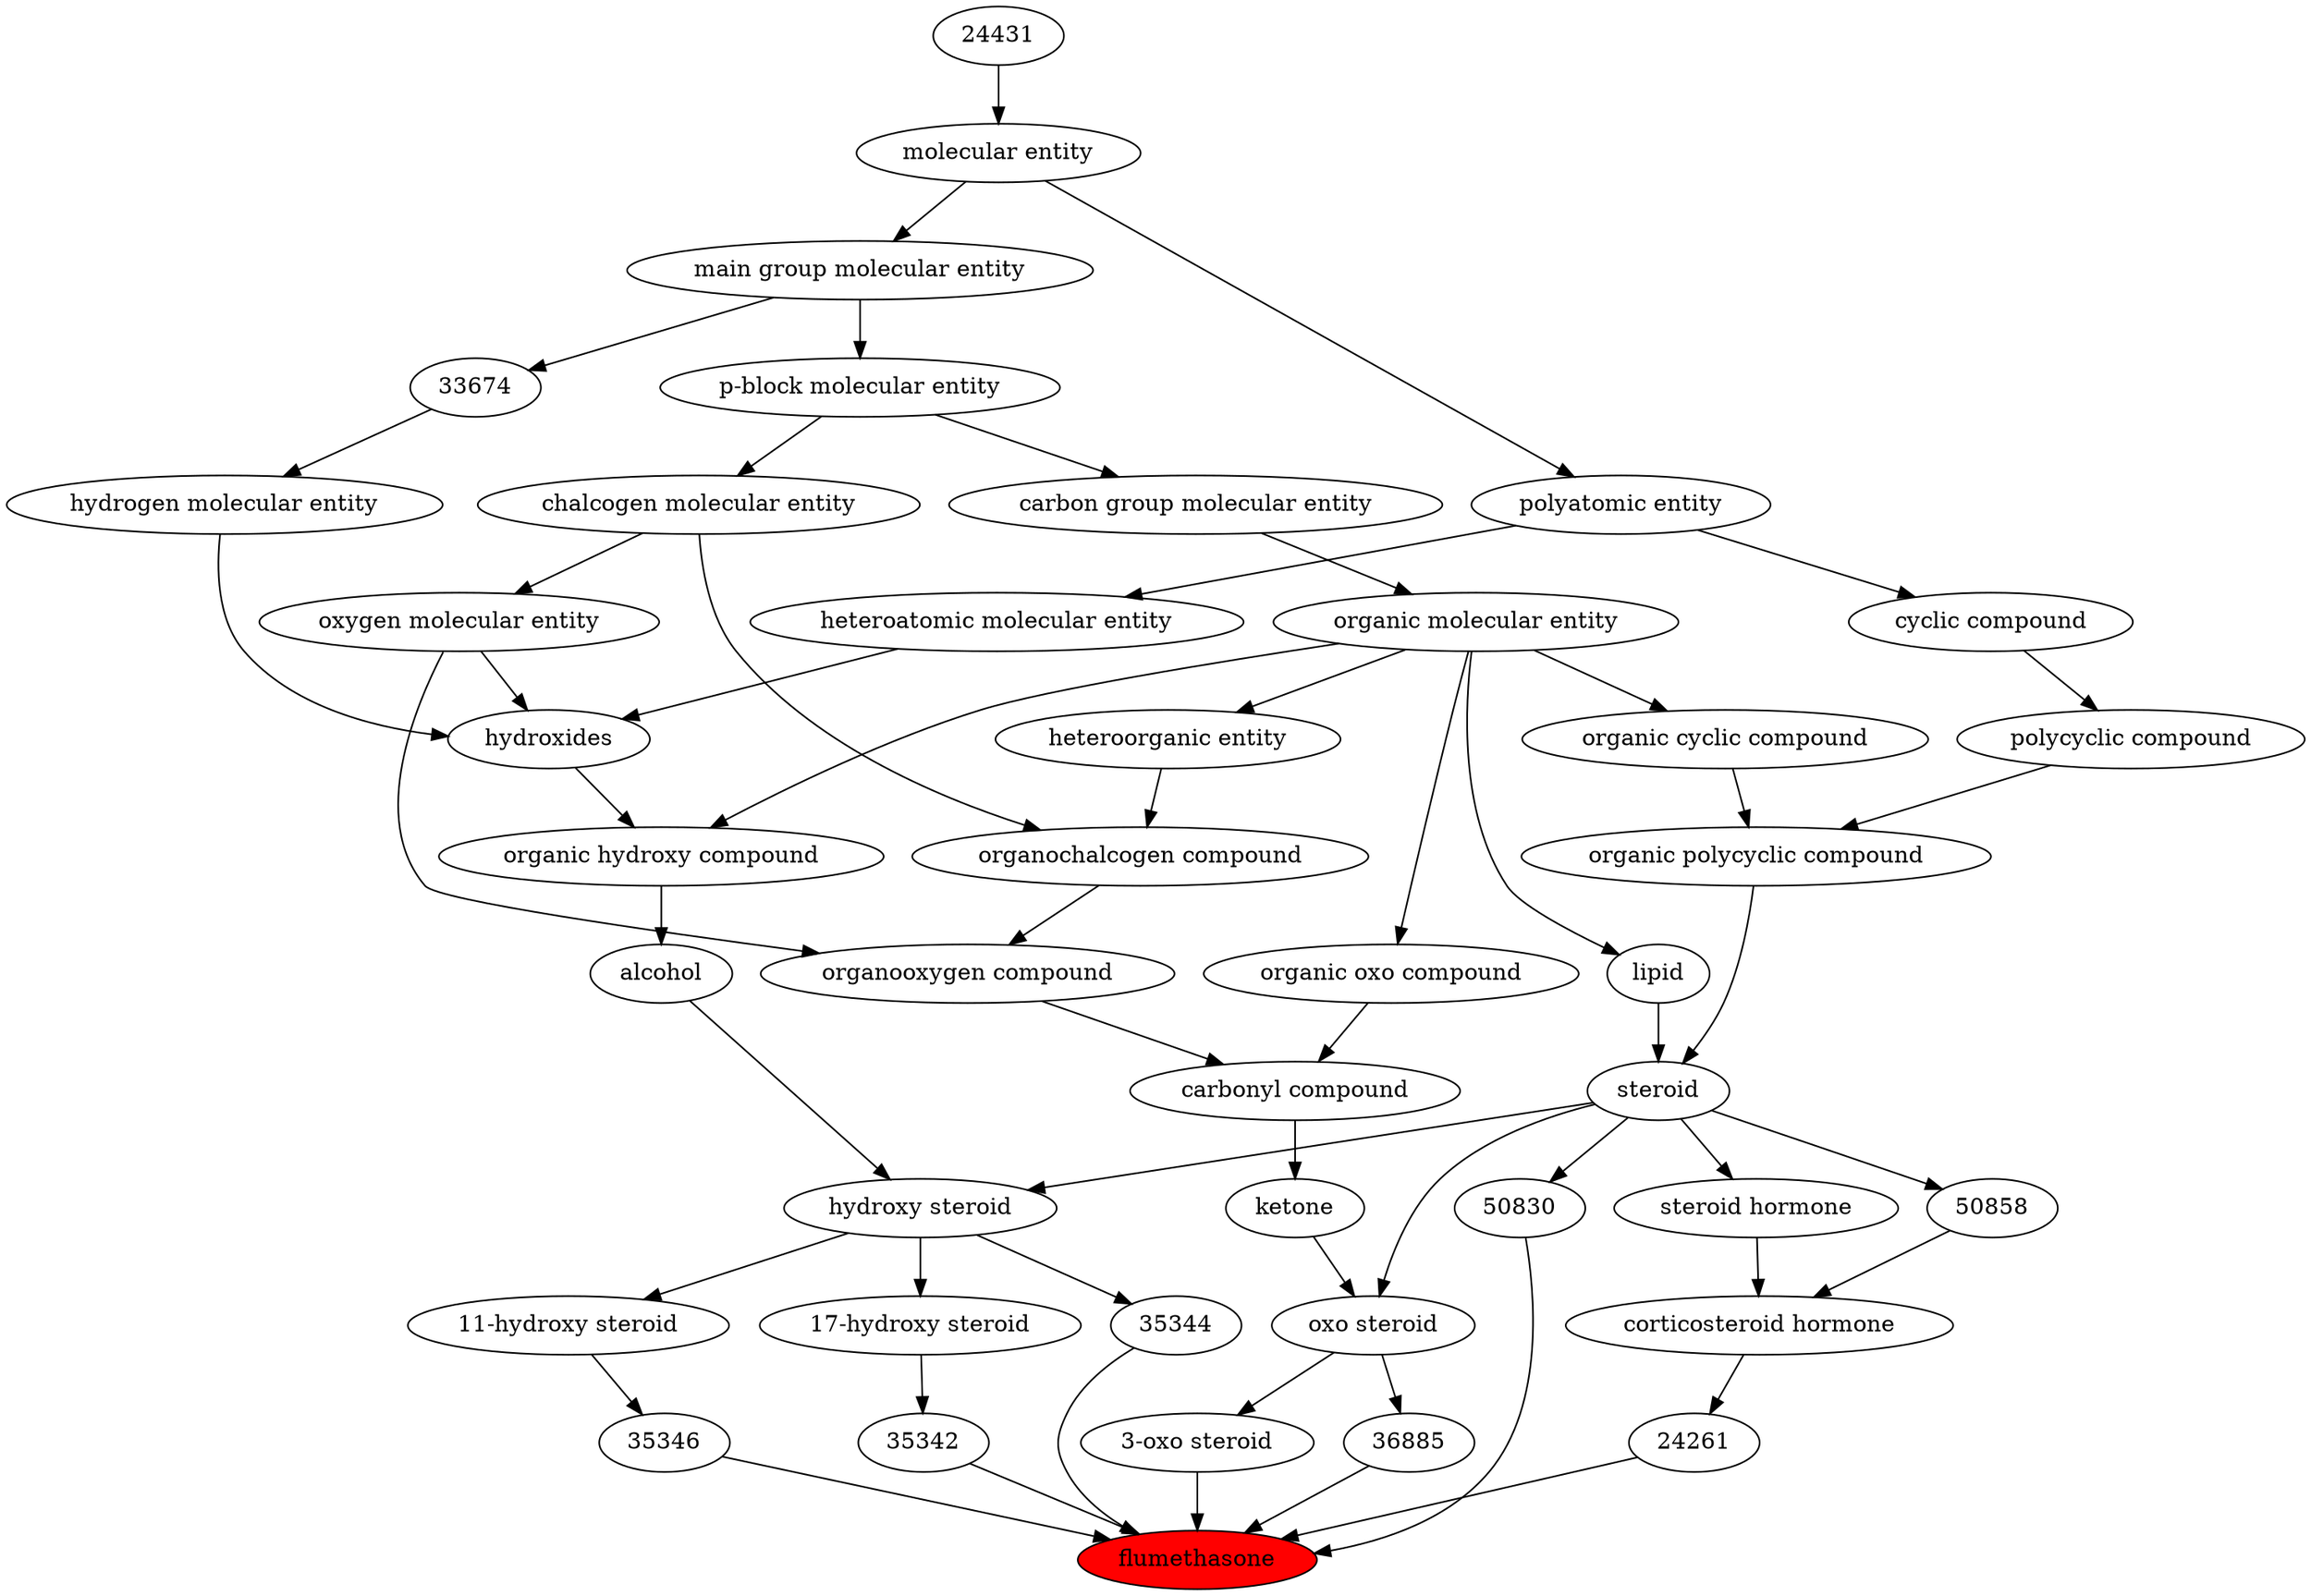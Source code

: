 digraph tree{ 
34764 [label="flumethasone" fillcolor=red style=filled]
50830 -> 34764
24261 -> 34764
47788 -> 34764
35346 -> 34764
35342 -> 34764
35344 -> 34764
36885 -> 34764
50830 [label="50830"]
35341 -> 50830
24261 [label="24261"]
36699 -> 24261
47788 [label="3-oxo steroid"]
35789 -> 47788
35346 [label="35346"]
36841 -> 35346
35342 [label="35342"]
36838 -> 35342
35344 [label="35344"]
35350 -> 35344
36885 [label="36885"]
35789 -> 36885
35341 [label="steroid"]
51958 -> 35341
18059 -> 35341
36699 [label="corticosteroid hormone"]
26764 -> 36699
50858 -> 36699
35789 [label="oxo steroid"]
17087 -> 35789
35341 -> 35789
36841 [label="11-hydroxy steroid"]
35350 -> 36841
36838 [label="17-hydroxy steroid"]
35350 -> 36838
35350 [label="hydroxy steroid"]
30879 -> 35350
35341 -> 35350
51958 [label="organic polycyclic compound"]
33832 -> 51958
33635 -> 51958
18059 [label="lipid"]
50860 -> 18059
26764 [label="steroid hormone"]
35341 -> 26764
50858 [label="50858"]
35341 -> 50858
17087 [label="ketone"]
36586 -> 17087
30879 [label="alcohol"]
33822 -> 30879
33832 [label="organic cyclic compound"]
50860 -> 33832
33635 [label="polycyclic compound"]
33595 -> 33635
50860 [label="organic molecular entity"]
33582 -> 50860
36586 [label="carbonyl compound"]
36587 -> 36586
36963 -> 36586
33822 [label="organic hydroxy compound"]
24651 -> 33822
50860 -> 33822
33595 [label="cyclic compound"]
36357 -> 33595
33582 [label="carbon group molecular entity"]
33675 -> 33582
36587 [label="organic oxo compound"]
50860 -> 36587
36963 [label="organooxygen compound"]
36962 -> 36963
25806 -> 36963
24651 [label="hydroxides"]
25806 -> 24651
33608 -> 24651
37577 -> 24651
36357 [label="polyatomic entity"]
23367 -> 36357
33675 [label="p-block molecular entity"]
33579 -> 33675
36962 [label="organochalcogen compound"]
33285 -> 36962
33304 -> 36962
25806 [label="oxygen molecular entity"]
33304 -> 25806
33608 [label="hydrogen molecular entity"]
33674 -> 33608
37577 [label="heteroatomic molecular entity"]
36357 -> 37577
23367 [label="molecular entity"]
24431 -> 23367
33579 [label="main group molecular entity"]
23367 -> 33579
33285 [label="heteroorganic entity"]
50860 -> 33285
33304 [label="chalcogen molecular entity"]
33675 -> 33304
33674 [label="33674"]
33579 -> 33674
24431 [label="24431"]
}